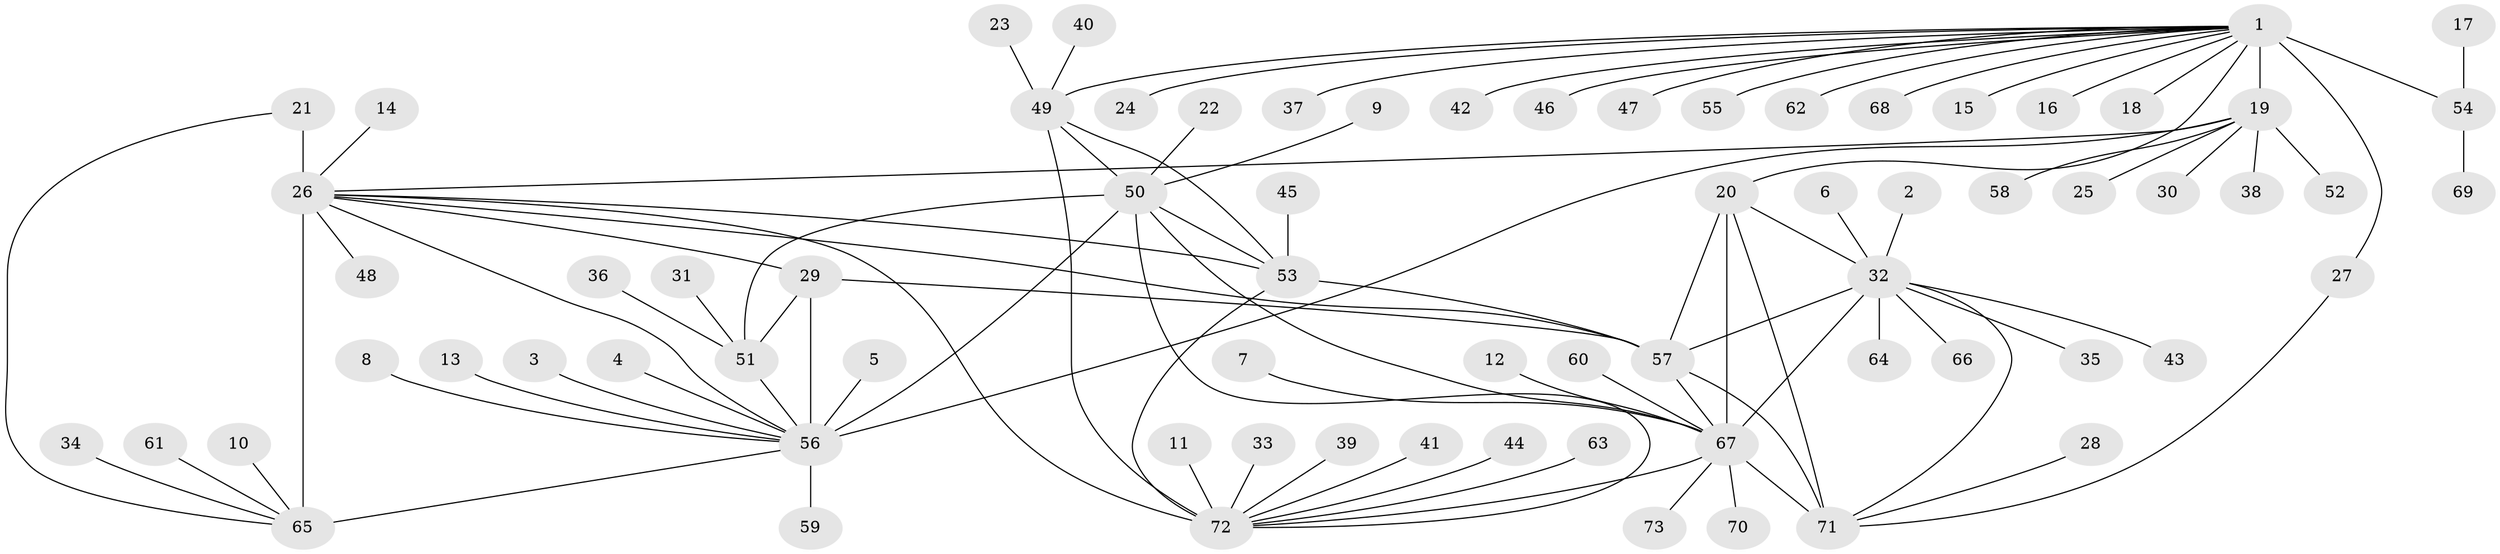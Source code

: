 // original degree distribution, {6: 0.0136986301369863, 11: 0.0410958904109589, 8: 0.03424657534246575, 7: 0.03424657534246575, 10: 0.0273972602739726, 13: 0.0136986301369863, 9: 0.04794520547945205, 14: 0.00684931506849315, 12: 0.02054794520547945, 1: 0.6095890410958904, 2: 0.1232876712328767, 4: 0.00684931506849315, 3: 0.02054794520547945}
// Generated by graph-tools (version 1.1) at 2025/50/03/09/25 03:50:28]
// undirected, 73 vertices, 96 edges
graph export_dot {
graph [start="1"]
  node [color=gray90,style=filled];
  1;
  2;
  3;
  4;
  5;
  6;
  7;
  8;
  9;
  10;
  11;
  12;
  13;
  14;
  15;
  16;
  17;
  18;
  19;
  20;
  21;
  22;
  23;
  24;
  25;
  26;
  27;
  28;
  29;
  30;
  31;
  32;
  33;
  34;
  35;
  36;
  37;
  38;
  39;
  40;
  41;
  42;
  43;
  44;
  45;
  46;
  47;
  48;
  49;
  50;
  51;
  52;
  53;
  54;
  55;
  56;
  57;
  58;
  59;
  60;
  61;
  62;
  63;
  64;
  65;
  66;
  67;
  68;
  69;
  70;
  71;
  72;
  73;
  1 -- 15 [weight=1.0];
  1 -- 16 [weight=1.0];
  1 -- 18 [weight=1.0];
  1 -- 19 [weight=12.0];
  1 -- 20 [weight=1.0];
  1 -- 24 [weight=1.0];
  1 -- 27 [weight=1.0];
  1 -- 37 [weight=1.0];
  1 -- 42 [weight=1.0];
  1 -- 46 [weight=1.0];
  1 -- 47 [weight=1.0];
  1 -- 49 [weight=1.0];
  1 -- 54 [weight=1.0];
  1 -- 55 [weight=1.0];
  1 -- 62 [weight=1.0];
  1 -- 68 [weight=1.0];
  2 -- 32 [weight=1.0];
  3 -- 56 [weight=1.0];
  4 -- 56 [weight=1.0];
  5 -- 56 [weight=1.0];
  6 -- 32 [weight=1.0];
  7 -- 67 [weight=1.0];
  8 -- 56 [weight=1.0];
  9 -- 50 [weight=1.0];
  10 -- 65 [weight=1.0];
  11 -- 72 [weight=1.0];
  12 -- 67 [weight=1.0];
  13 -- 56 [weight=1.0];
  14 -- 26 [weight=1.0];
  17 -- 54 [weight=1.0];
  19 -- 25 [weight=1.0];
  19 -- 26 [weight=1.0];
  19 -- 30 [weight=1.0];
  19 -- 38 [weight=1.0];
  19 -- 52 [weight=1.0];
  19 -- 56 [weight=1.0];
  19 -- 58 [weight=1.0];
  20 -- 32 [weight=1.0];
  20 -- 57 [weight=1.0];
  20 -- 67 [weight=3.0];
  20 -- 71 [weight=1.0];
  21 -- 26 [weight=4.0];
  21 -- 65 [weight=2.0];
  22 -- 50 [weight=1.0];
  23 -- 49 [weight=1.0];
  26 -- 29 [weight=1.0];
  26 -- 48 [weight=1.0];
  26 -- 53 [weight=1.0];
  26 -- 56 [weight=1.0];
  26 -- 57 [weight=1.0];
  26 -- 65 [weight=8.0];
  26 -- 72 [weight=1.0];
  27 -- 71 [weight=1.0];
  28 -- 71 [weight=1.0];
  29 -- 51 [weight=4.0];
  29 -- 56 [weight=8.0];
  29 -- 57 [weight=2.0];
  31 -- 51 [weight=1.0];
  32 -- 35 [weight=1.0];
  32 -- 43 [weight=1.0];
  32 -- 57 [weight=1.0];
  32 -- 64 [weight=1.0];
  32 -- 66 [weight=1.0];
  32 -- 67 [weight=3.0];
  32 -- 71 [weight=1.0];
  33 -- 72 [weight=1.0];
  34 -- 65 [weight=1.0];
  36 -- 51 [weight=1.0];
  39 -- 72 [weight=1.0];
  40 -- 49 [weight=1.0];
  41 -- 72 [weight=1.0];
  44 -- 72 [weight=1.0];
  45 -- 53 [weight=1.0];
  49 -- 50 [weight=1.0];
  49 -- 53 [weight=1.0];
  49 -- 72 [weight=4.0];
  50 -- 51 [weight=1.0];
  50 -- 53 [weight=1.0];
  50 -- 56 [weight=1.0];
  50 -- 67 [weight=1.0];
  50 -- 72 [weight=4.0];
  51 -- 56 [weight=2.0];
  53 -- 57 [weight=2.0];
  53 -- 72 [weight=4.0];
  54 -- 69 [weight=1.0];
  56 -- 59 [weight=1.0];
  56 -- 65 [weight=1.0];
  57 -- 67 [weight=3.0];
  57 -- 71 [weight=1.0];
  60 -- 67 [weight=1.0];
  61 -- 65 [weight=1.0];
  63 -- 72 [weight=1.0];
  67 -- 70 [weight=1.0];
  67 -- 71 [weight=3.0];
  67 -- 72 [weight=1.0];
  67 -- 73 [weight=1.0];
}
